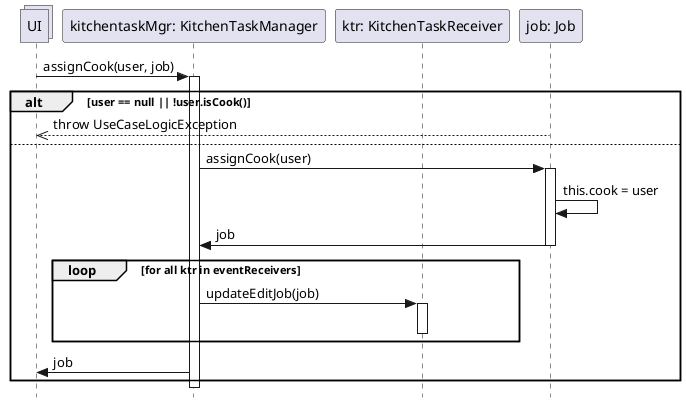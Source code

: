 @startuml
skinparam Style strictuml

collections UI

participant "kitchentaskMgr: KitchenTaskManager" as ktm
participant "ktr: KitchenTaskReceiver" as ktr
participant "job: Job" as job

UI -> ktm: assignCook(user, job)
activate ktm
alt user == null || !user.isCook()
    UI <<-- job: throw UseCaseLogicException
else

    ktm -> job: assignCook(user)
    activate job
    job -> job: this.cook = user
    ktm <- job: job
    deactivate job

    loop for all ktr in eventReceivers
        ktm -> ktr : updateEditJob(job)
        activate ktr
        deactivate ktr

    end


    UI <- ktm: job



end
deactivate ktm




@enduml